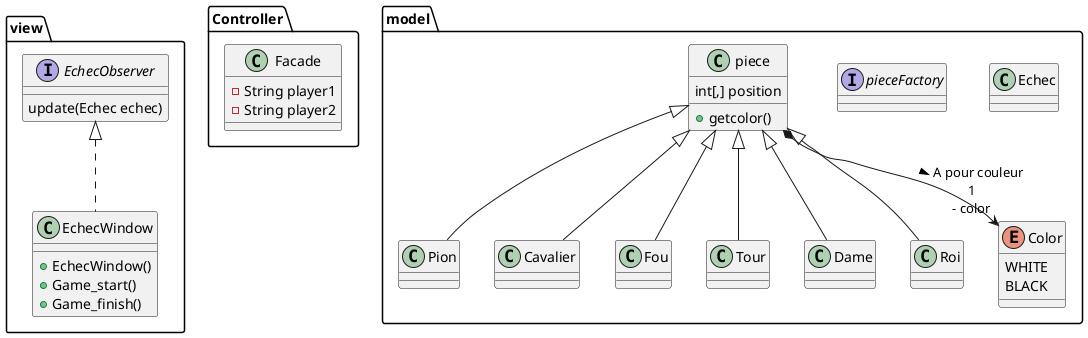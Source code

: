 @startuml
'https://plantuml.com/class-diagram


Package view{
    interface EchecObserver
    {
        update(Echec echec)
    }
    class EchecWindow implements EchecObserver
    {
     +EchecWindow()
     +Game_start()
     +Game_finish()
    }

}
Package Controller
{
    class Facade
    {
        -String player1
        -String player2

    }
}
Package model
{
    class Echec {

    }
    Interface pieceFactory
    {
    }
    class piece
    {
        int[,] position
        +getcolor()
    }
    class Pion extends piece
    class Cavalier extends piece
    class Fou extends piece
    class Tour extends piece
    class Dame extends piece
    class Roi extends piece
    Enum Color
    {
        WHITE
        BLACK
    }
}
piece *--> "1\n- color" Color : > A pour couleur

@enduml